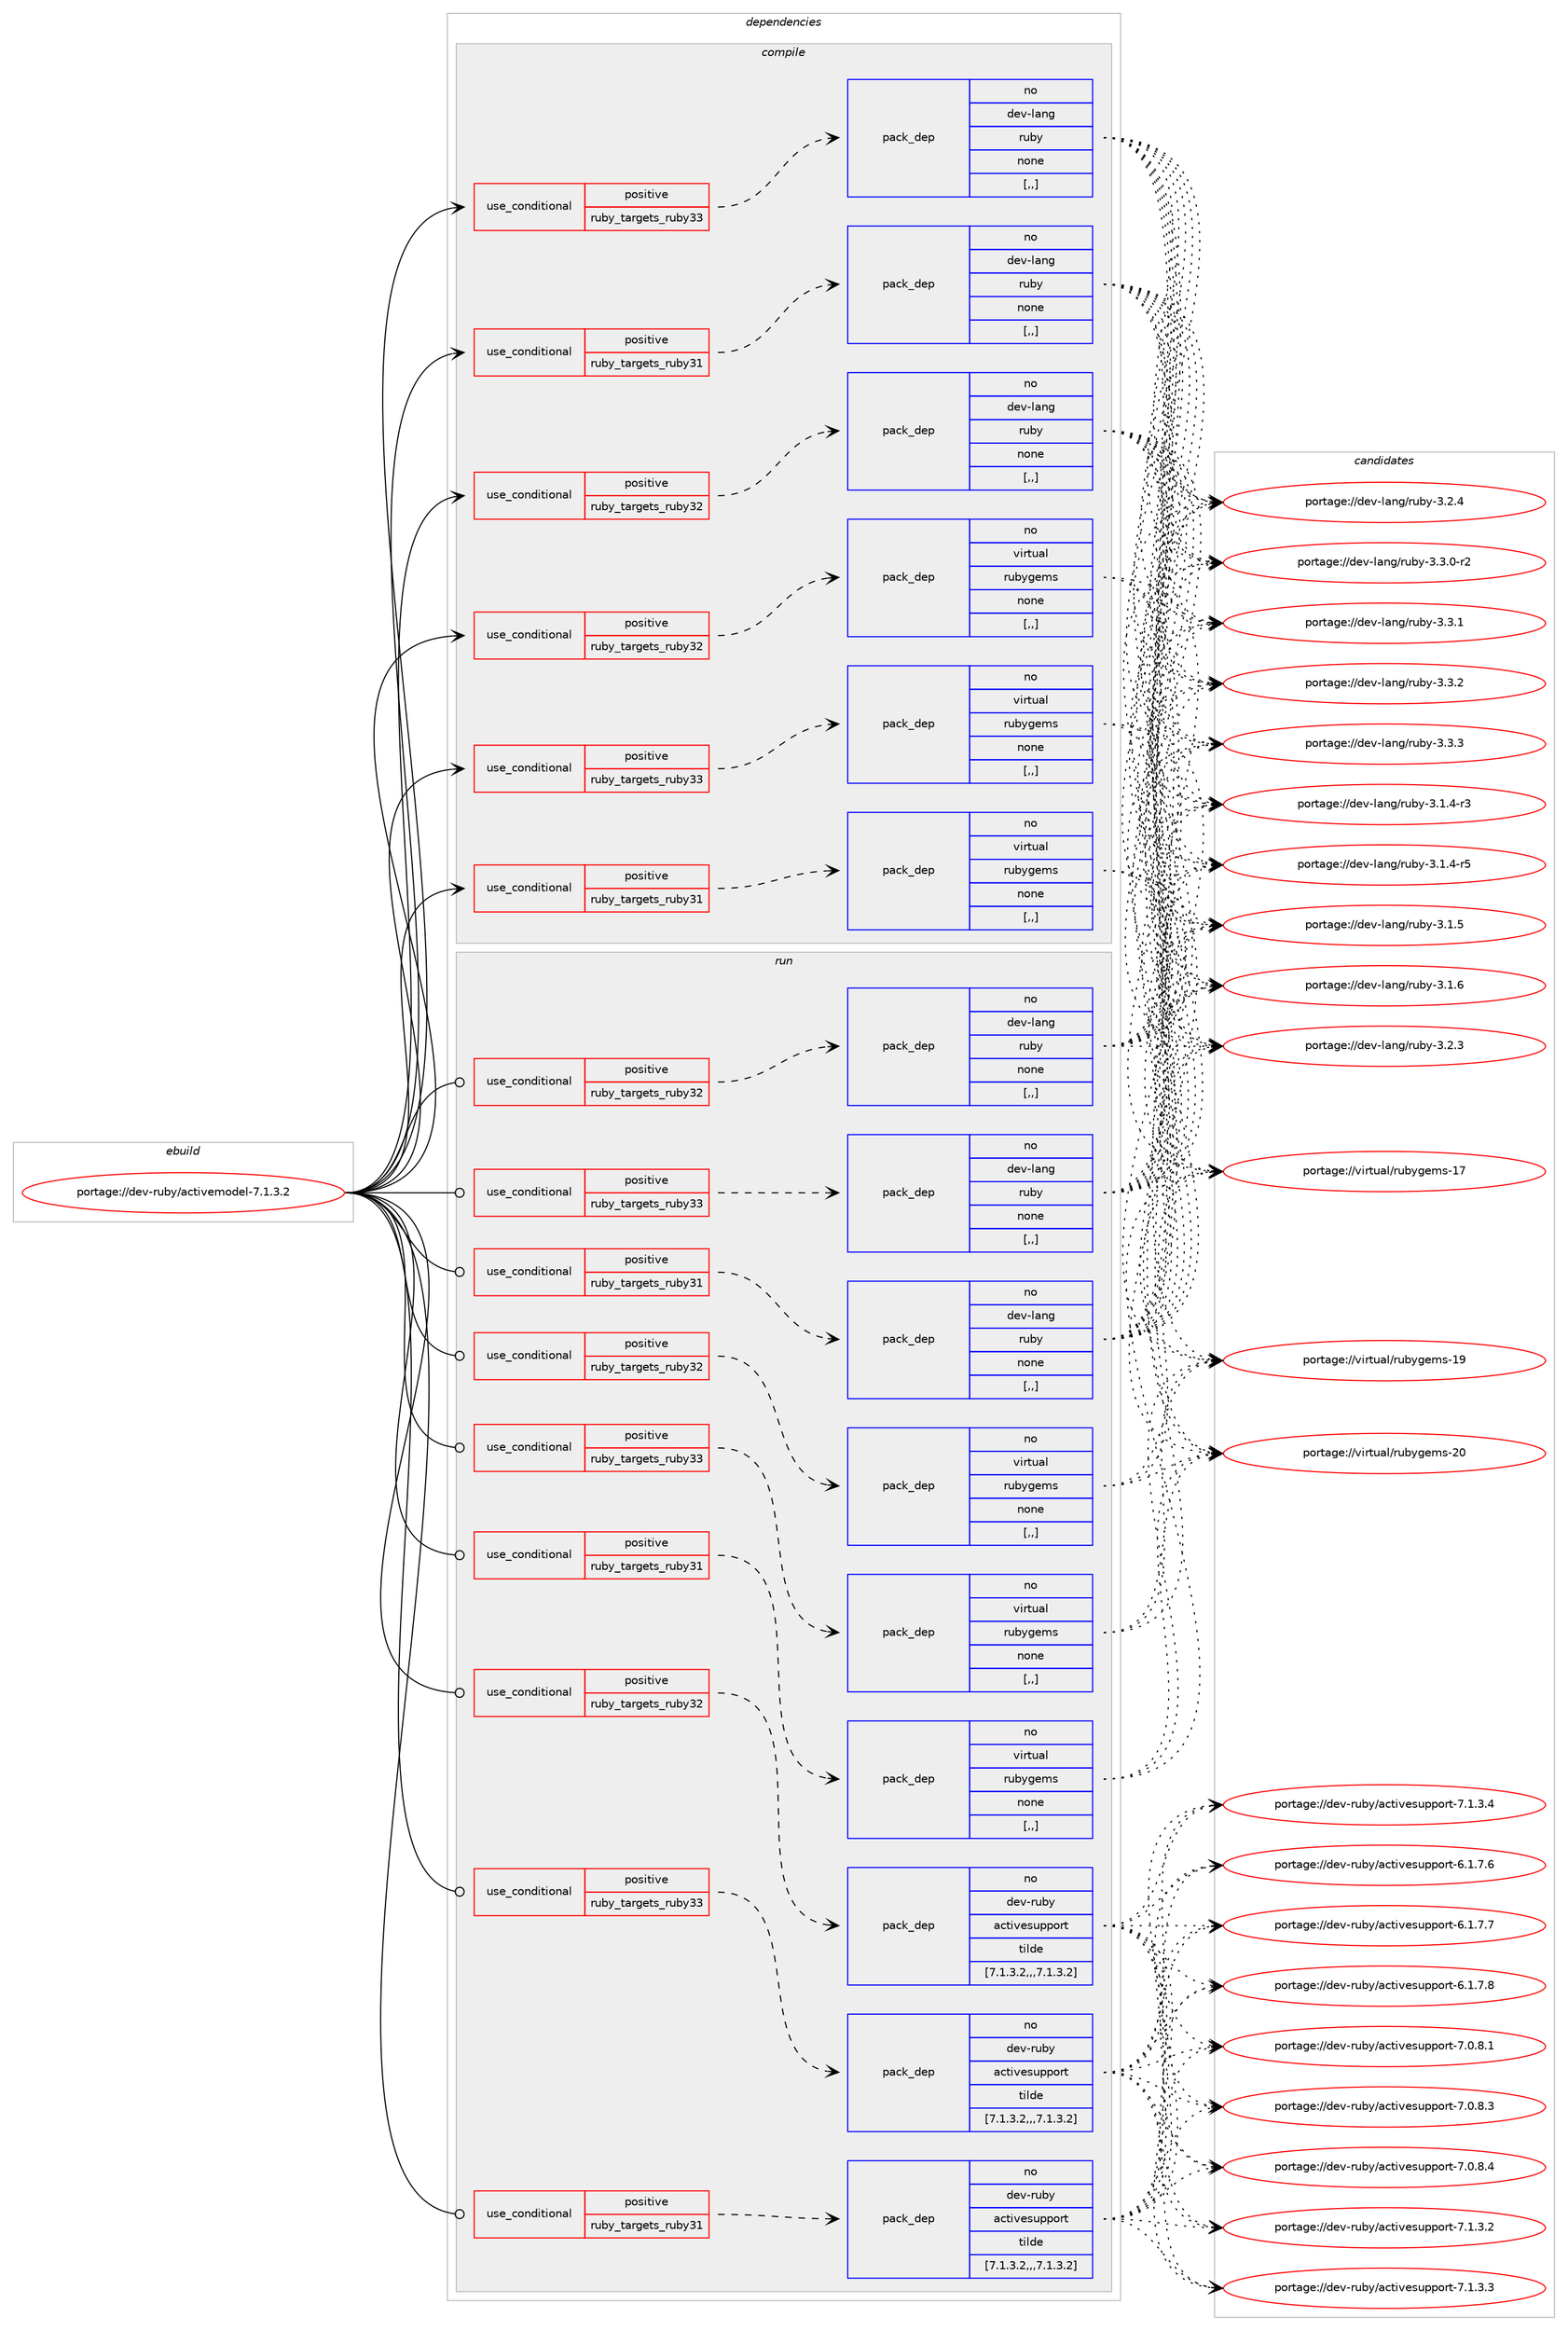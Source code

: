 digraph prolog {

# *************
# Graph options
# *************

newrank=true;
concentrate=true;
compound=true;
graph [rankdir=LR,fontname=Helvetica,fontsize=10,ranksep=1.5];#, ranksep=2.5, nodesep=0.2];
edge  [arrowhead=vee];
node  [fontname=Helvetica,fontsize=10];

# **********
# The ebuild
# **********

subgraph cluster_leftcol {
color=gray;
rank=same;
label=<<i>ebuild</i>>;
id [label="portage://dev-ruby/activemodel-7.1.3.2", color=red, width=4, href="../dev-ruby/activemodel-7.1.3.2.svg"];
}

# ****************
# The dependencies
# ****************

subgraph cluster_midcol {
color=gray;
label=<<i>dependencies</i>>;
subgraph cluster_compile {
fillcolor="#eeeeee";
style=filled;
label=<<i>compile</i>>;
subgraph cond42401 {
dependency170858 [label=<<TABLE BORDER="0" CELLBORDER="1" CELLSPACING="0" CELLPADDING="4"><TR><TD ROWSPAN="3" CELLPADDING="10">use_conditional</TD></TR><TR><TD>positive</TD></TR><TR><TD>ruby_targets_ruby31</TD></TR></TABLE>>, shape=none, color=red];
subgraph pack127209 {
dependency170859 [label=<<TABLE BORDER="0" CELLBORDER="1" CELLSPACING="0" CELLPADDING="4" WIDTH="220"><TR><TD ROWSPAN="6" CELLPADDING="30">pack_dep</TD></TR><TR><TD WIDTH="110">no</TD></TR><TR><TD>dev-lang</TD></TR><TR><TD>ruby</TD></TR><TR><TD>none</TD></TR><TR><TD>[,,]</TD></TR></TABLE>>, shape=none, color=blue];
}
dependency170858:e -> dependency170859:w [weight=20,style="dashed",arrowhead="vee"];
}
id:e -> dependency170858:w [weight=20,style="solid",arrowhead="vee"];
subgraph cond42402 {
dependency170860 [label=<<TABLE BORDER="0" CELLBORDER="1" CELLSPACING="0" CELLPADDING="4"><TR><TD ROWSPAN="3" CELLPADDING="10">use_conditional</TD></TR><TR><TD>positive</TD></TR><TR><TD>ruby_targets_ruby31</TD></TR></TABLE>>, shape=none, color=red];
subgraph pack127210 {
dependency170861 [label=<<TABLE BORDER="0" CELLBORDER="1" CELLSPACING="0" CELLPADDING="4" WIDTH="220"><TR><TD ROWSPAN="6" CELLPADDING="30">pack_dep</TD></TR><TR><TD WIDTH="110">no</TD></TR><TR><TD>virtual</TD></TR><TR><TD>rubygems</TD></TR><TR><TD>none</TD></TR><TR><TD>[,,]</TD></TR></TABLE>>, shape=none, color=blue];
}
dependency170860:e -> dependency170861:w [weight=20,style="dashed",arrowhead="vee"];
}
id:e -> dependency170860:w [weight=20,style="solid",arrowhead="vee"];
subgraph cond42403 {
dependency170862 [label=<<TABLE BORDER="0" CELLBORDER="1" CELLSPACING="0" CELLPADDING="4"><TR><TD ROWSPAN="3" CELLPADDING="10">use_conditional</TD></TR><TR><TD>positive</TD></TR><TR><TD>ruby_targets_ruby32</TD></TR></TABLE>>, shape=none, color=red];
subgraph pack127211 {
dependency170863 [label=<<TABLE BORDER="0" CELLBORDER="1" CELLSPACING="0" CELLPADDING="4" WIDTH="220"><TR><TD ROWSPAN="6" CELLPADDING="30">pack_dep</TD></TR><TR><TD WIDTH="110">no</TD></TR><TR><TD>dev-lang</TD></TR><TR><TD>ruby</TD></TR><TR><TD>none</TD></TR><TR><TD>[,,]</TD></TR></TABLE>>, shape=none, color=blue];
}
dependency170862:e -> dependency170863:w [weight=20,style="dashed",arrowhead="vee"];
}
id:e -> dependency170862:w [weight=20,style="solid",arrowhead="vee"];
subgraph cond42404 {
dependency170864 [label=<<TABLE BORDER="0" CELLBORDER="1" CELLSPACING="0" CELLPADDING="4"><TR><TD ROWSPAN="3" CELLPADDING="10">use_conditional</TD></TR><TR><TD>positive</TD></TR><TR><TD>ruby_targets_ruby32</TD></TR></TABLE>>, shape=none, color=red];
subgraph pack127212 {
dependency170865 [label=<<TABLE BORDER="0" CELLBORDER="1" CELLSPACING="0" CELLPADDING="4" WIDTH="220"><TR><TD ROWSPAN="6" CELLPADDING="30">pack_dep</TD></TR><TR><TD WIDTH="110">no</TD></TR><TR><TD>virtual</TD></TR><TR><TD>rubygems</TD></TR><TR><TD>none</TD></TR><TR><TD>[,,]</TD></TR></TABLE>>, shape=none, color=blue];
}
dependency170864:e -> dependency170865:w [weight=20,style="dashed",arrowhead="vee"];
}
id:e -> dependency170864:w [weight=20,style="solid",arrowhead="vee"];
subgraph cond42405 {
dependency170866 [label=<<TABLE BORDER="0" CELLBORDER="1" CELLSPACING="0" CELLPADDING="4"><TR><TD ROWSPAN="3" CELLPADDING="10">use_conditional</TD></TR><TR><TD>positive</TD></TR><TR><TD>ruby_targets_ruby33</TD></TR></TABLE>>, shape=none, color=red];
subgraph pack127213 {
dependency170867 [label=<<TABLE BORDER="0" CELLBORDER="1" CELLSPACING="0" CELLPADDING="4" WIDTH="220"><TR><TD ROWSPAN="6" CELLPADDING="30">pack_dep</TD></TR><TR><TD WIDTH="110">no</TD></TR><TR><TD>dev-lang</TD></TR><TR><TD>ruby</TD></TR><TR><TD>none</TD></TR><TR><TD>[,,]</TD></TR></TABLE>>, shape=none, color=blue];
}
dependency170866:e -> dependency170867:w [weight=20,style="dashed",arrowhead="vee"];
}
id:e -> dependency170866:w [weight=20,style="solid",arrowhead="vee"];
subgraph cond42406 {
dependency170868 [label=<<TABLE BORDER="0" CELLBORDER="1" CELLSPACING="0" CELLPADDING="4"><TR><TD ROWSPAN="3" CELLPADDING="10">use_conditional</TD></TR><TR><TD>positive</TD></TR><TR><TD>ruby_targets_ruby33</TD></TR></TABLE>>, shape=none, color=red];
subgraph pack127214 {
dependency170869 [label=<<TABLE BORDER="0" CELLBORDER="1" CELLSPACING="0" CELLPADDING="4" WIDTH="220"><TR><TD ROWSPAN="6" CELLPADDING="30">pack_dep</TD></TR><TR><TD WIDTH="110">no</TD></TR><TR><TD>virtual</TD></TR><TR><TD>rubygems</TD></TR><TR><TD>none</TD></TR><TR><TD>[,,]</TD></TR></TABLE>>, shape=none, color=blue];
}
dependency170868:e -> dependency170869:w [weight=20,style="dashed",arrowhead="vee"];
}
id:e -> dependency170868:w [weight=20,style="solid",arrowhead="vee"];
}
subgraph cluster_compileandrun {
fillcolor="#eeeeee";
style=filled;
label=<<i>compile and run</i>>;
}
subgraph cluster_run {
fillcolor="#eeeeee";
style=filled;
label=<<i>run</i>>;
subgraph cond42407 {
dependency170870 [label=<<TABLE BORDER="0" CELLBORDER="1" CELLSPACING="0" CELLPADDING="4"><TR><TD ROWSPAN="3" CELLPADDING="10">use_conditional</TD></TR><TR><TD>positive</TD></TR><TR><TD>ruby_targets_ruby31</TD></TR></TABLE>>, shape=none, color=red];
subgraph pack127215 {
dependency170871 [label=<<TABLE BORDER="0" CELLBORDER="1" CELLSPACING="0" CELLPADDING="4" WIDTH="220"><TR><TD ROWSPAN="6" CELLPADDING="30">pack_dep</TD></TR><TR><TD WIDTH="110">no</TD></TR><TR><TD>dev-lang</TD></TR><TR><TD>ruby</TD></TR><TR><TD>none</TD></TR><TR><TD>[,,]</TD></TR></TABLE>>, shape=none, color=blue];
}
dependency170870:e -> dependency170871:w [weight=20,style="dashed",arrowhead="vee"];
}
id:e -> dependency170870:w [weight=20,style="solid",arrowhead="odot"];
subgraph cond42408 {
dependency170872 [label=<<TABLE BORDER="0" CELLBORDER="1" CELLSPACING="0" CELLPADDING="4"><TR><TD ROWSPAN="3" CELLPADDING="10">use_conditional</TD></TR><TR><TD>positive</TD></TR><TR><TD>ruby_targets_ruby31</TD></TR></TABLE>>, shape=none, color=red];
subgraph pack127216 {
dependency170873 [label=<<TABLE BORDER="0" CELLBORDER="1" CELLSPACING="0" CELLPADDING="4" WIDTH="220"><TR><TD ROWSPAN="6" CELLPADDING="30">pack_dep</TD></TR><TR><TD WIDTH="110">no</TD></TR><TR><TD>dev-ruby</TD></TR><TR><TD>activesupport</TD></TR><TR><TD>tilde</TD></TR><TR><TD>[7.1.3.2,,,7.1.3.2]</TD></TR></TABLE>>, shape=none, color=blue];
}
dependency170872:e -> dependency170873:w [weight=20,style="dashed",arrowhead="vee"];
}
id:e -> dependency170872:w [weight=20,style="solid",arrowhead="odot"];
subgraph cond42409 {
dependency170874 [label=<<TABLE BORDER="0" CELLBORDER="1" CELLSPACING="0" CELLPADDING="4"><TR><TD ROWSPAN="3" CELLPADDING="10">use_conditional</TD></TR><TR><TD>positive</TD></TR><TR><TD>ruby_targets_ruby31</TD></TR></TABLE>>, shape=none, color=red];
subgraph pack127217 {
dependency170875 [label=<<TABLE BORDER="0" CELLBORDER="1" CELLSPACING="0" CELLPADDING="4" WIDTH="220"><TR><TD ROWSPAN="6" CELLPADDING="30">pack_dep</TD></TR><TR><TD WIDTH="110">no</TD></TR><TR><TD>virtual</TD></TR><TR><TD>rubygems</TD></TR><TR><TD>none</TD></TR><TR><TD>[,,]</TD></TR></TABLE>>, shape=none, color=blue];
}
dependency170874:e -> dependency170875:w [weight=20,style="dashed",arrowhead="vee"];
}
id:e -> dependency170874:w [weight=20,style="solid",arrowhead="odot"];
subgraph cond42410 {
dependency170876 [label=<<TABLE BORDER="0" CELLBORDER="1" CELLSPACING="0" CELLPADDING="4"><TR><TD ROWSPAN="3" CELLPADDING="10">use_conditional</TD></TR><TR><TD>positive</TD></TR><TR><TD>ruby_targets_ruby32</TD></TR></TABLE>>, shape=none, color=red];
subgraph pack127218 {
dependency170877 [label=<<TABLE BORDER="0" CELLBORDER="1" CELLSPACING="0" CELLPADDING="4" WIDTH="220"><TR><TD ROWSPAN="6" CELLPADDING="30">pack_dep</TD></TR><TR><TD WIDTH="110">no</TD></TR><TR><TD>dev-lang</TD></TR><TR><TD>ruby</TD></TR><TR><TD>none</TD></TR><TR><TD>[,,]</TD></TR></TABLE>>, shape=none, color=blue];
}
dependency170876:e -> dependency170877:w [weight=20,style="dashed",arrowhead="vee"];
}
id:e -> dependency170876:w [weight=20,style="solid",arrowhead="odot"];
subgraph cond42411 {
dependency170878 [label=<<TABLE BORDER="0" CELLBORDER="1" CELLSPACING="0" CELLPADDING="4"><TR><TD ROWSPAN="3" CELLPADDING="10">use_conditional</TD></TR><TR><TD>positive</TD></TR><TR><TD>ruby_targets_ruby32</TD></TR></TABLE>>, shape=none, color=red];
subgraph pack127219 {
dependency170879 [label=<<TABLE BORDER="0" CELLBORDER="1" CELLSPACING="0" CELLPADDING="4" WIDTH="220"><TR><TD ROWSPAN="6" CELLPADDING="30">pack_dep</TD></TR><TR><TD WIDTH="110">no</TD></TR><TR><TD>dev-ruby</TD></TR><TR><TD>activesupport</TD></TR><TR><TD>tilde</TD></TR><TR><TD>[7.1.3.2,,,7.1.3.2]</TD></TR></TABLE>>, shape=none, color=blue];
}
dependency170878:e -> dependency170879:w [weight=20,style="dashed",arrowhead="vee"];
}
id:e -> dependency170878:w [weight=20,style="solid",arrowhead="odot"];
subgraph cond42412 {
dependency170880 [label=<<TABLE BORDER="0" CELLBORDER="1" CELLSPACING="0" CELLPADDING="4"><TR><TD ROWSPAN="3" CELLPADDING="10">use_conditional</TD></TR><TR><TD>positive</TD></TR><TR><TD>ruby_targets_ruby32</TD></TR></TABLE>>, shape=none, color=red];
subgraph pack127220 {
dependency170881 [label=<<TABLE BORDER="0" CELLBORDER="1" CELLSPACING="0" CELLPADDING="4" WIDTH="220"><TR><TD ROWSPAN="6" CELLPADDING="30">pack_dep</TD></TR><TR><TD WIDTH="110">no</TD></TR><TR><TD>virtual</TD></TR><TR><TD>rubygems</TD></TR><TR><TD>none</TD></TR><TR><TD>[,,]</TD></TR></TABLE>>, shape=none, color=blue];
}
dependency170880:e -> dependency170881:w [weight=20,style="dashed",arrowhead="vee"];
}
id:e -> dependency170880:w [weight=20,style="solid",arrowhead="odot"];
subgraph cond42413 {
dependency170882 [label=<<TABLE BORDER="0" CELLBORDER="1" CELLSPACING="0" CELLPADDING="4"><TR><TD ROWSPAN="3" CELLPADDING="10">use_conditional</TD></TR><TR><TD>positive</TD></TR><TR><TD>ruby_targets_ruby33</TD></TR></TABLE>>, shape=none, color=red];
subgraph pack127221 {
dependency170883 [label=<<TABLE BORDER="0" CELLBORDER="1" CELLSPACING="0" CELLPADDING="4" WIDTH="220"><TR><TD ROWSPAN="6" CELLPADDING="30">pack_dep</TD></TR><TR><TD WIDTH="110">no</TD></TR><TR><TD>dev-lang</TD></TR><TR><TD>ruby</TD></TR><TR><TD>none</TD></TR><TR><TD>[,,]</TD></TR></TABLE>>, shape=none, color=blue];
}
dependency170882:e -> dependency170883:w [weight=20,style="dashed",arrowhead="vee"];
}
id:e -> dependency170882:w [weight=20,style="solid",arrowhead="odot"];
subgraph cond42414 {
dependency170884 [label=<<TABLE BORDER="0" CELLBORDER="1" CELLSPACING="0" CELLPADDING="4"><TR><TD ROWSPAN="3" CELLPADDING="10">use_conditional</TD></TR><TR><TD>positive</TD></TR><TR><TD>ruby_targets_ruby33</TD></TR></TABLE>>, shape=none, color=red];
subgraph pack127222 {
dependency170885 [label=<<TABLE BORDER="0" CELLBORDER="1" CELLSPACING="0" CELLPADDING="4" WIDTH="220"><TR><TD ROWSPAN="6" CELLPADDING="30">pack_dep</TD></TR><TR><TD WIDTH="110">no</TD></TR><TR><TD>dev-ruby</TD></TR><TR><TD>activesupport</TD></TR><TR><TD>tilde</TD></TR><TR><TD>[7.1.3.2,,,7.1.3.2]</TD></TR></TABLE>>, shape=none, color=blue];
}
dependency170884:e -> dependency170885:w [weight=20,style="dashed",arrowhead="vee"];
}
id:e -> dependency170884:w [weight=20,style="solid",arrowhead="odot"];
subgraph cond42415 {
dependency170886 [label=<<TABLE BORDER="0" CELLBORDER="1" CELLSPACING="0" CELLPADDING="4"><TR><TD ROWSPAN="3" CELLPADDING="10">use_conditional</TD></TR><TR><TD>positive</TD></TR><TR><TD>ruby_targets_ruby33</TD></TR></TABLE>>, shape=none, color=red];
subgraph pack127223 {
dependency170887 [label=<<TABLE BORDER="0" CELLBORDER="1" CELLSPACING="0" CELLPADDING="4" WIDTH="220"><TR><TD ROWSPAN="6" CELLPADDING="30">pack_dep</TD></TR><TR><TD WIDTH="110">no</TD></TR><TR><TD>virtual</TD></TR><TR><TD>rubygems</TD></TR><TR><TD>none</TD></TR><TR><TD>[,,]</TD></TR></TABLE>>, shape=none, color=blue];
}
dependency170886:e -> dependency170887:w [weight=20,style="dashed",arrowhead="vee"];
}
id:e -> dependency170886:w [weight=20,style="solid",arrowhead="odot"];
}
}

# **************
# The candidates
# **************

subgraph cluster_choices {
rank=same;
color=gray;
label=<<i>candidates</i>>;

subgraph choice127209 {
color=black;
nodesep=1;
choice100101118451089711010347114117981214551464946524511451 [label="portage://dev-lang/ruby-3.1.4-r3", color=red, width=4,href="../dev-lang/ruby-3.1.4-r3.svg"];
choice100101118451089711010347114117981214551464946524511453 [label="portage://dev-lang/ruby-3.1.4-r5", color=red, width=4,href="../dev-lang/ruby-3.1.4-r5.svg"];
choice10010111845108971101034711411798121455146494653 [label="portage://dev-lang/ruby-3.1.5", color=red, width=4,href="../dev-lang/ruby-3.1.5.svg"];
choice10010111845108971101034711411798121455146494654 [label="portage://dev-lang/ruby-3.1.6", color=red, width=4,href="../dev-lang/ruby-3.1.6.svg"];
choice10010111845108971101034711411798121455146504651 [label="portage://dev-lang/ruby-3.2.3", color=red, width=4,href="../dev-lang/ruby-3.2.3.svg"];
choice10010111845108971101034711411798121455146504652 [label="portage://dev-lang/ruby-3.2.4", color=red, width=4,href="../dev-lang/ruby-3.2.4.svg"];
choice100101118451089711010347114117981214551465146484511450 [label="portage://dev-lang/ruby-3.3.0-r2", color=red, width=4,href="../dev-lang/ruby-3.3.0-r2.svg"];
choice10010111845108971101034711411798121455146514649 [label="portage://dev-lang/ruby-3.3.1", color=red, width=4,href="../dev-lang/ruby-3.3.1.svg"];
choice10010111845108971101034711411798121455146514650 [label="portage://dev-lang/ruby-3.3.2", color=red, width=4,href="../dev-lang/ruby-3.3.2.svg"];
choice10010111845108971101034711411798121455146514651 [label="portage://dev-lang/ruby-3.3.3", color=red, width=4,href="../dev-lang/ruby-3.3.3.svg"];
dependency170859:e -> choice100101118451089711010347114117981214551464946524511451:w [style=dotted,weight="100"];
dependency170859:e -> choice100101118451089711010347114117981214551464946524511453:w [style=dotted,weight="100"];
dependency170859:e -> choice10010111845108971101034711411798121455146494653:w [style=dotted,weight="100"];
dependency170859:e -> choice10010111845108971101034711411798121455146494654:w [style=dotted,weight="100"];
dependency170859:e -> choice10010111845108971101034711411798121455146504651:w [style=dotted,weight="100"];
dependency170859:e -> choice10010111845108971101034711411798121455146504652:w [style=dotted,weight="100"];
dependency170859:e -> choice100101118451089711010347114117981214551465146484511450:w [style=dotted,weight="100"];
dependency170859:e -> choice10010111845108971101034711411798121455146514649:w [style=dotted,weight="100"];
dependency170859:e -> choice10010111845108971101034711411798121455146514650:w [style=dotted,weight="100"];
dependency170859:e -> choice10010111845108971101034711411798121455146514651:w [style=dotted,weight="100"];
}
subgraph choice127210 {
color=black;
nodesep=1;
choice118105114116117971084711411798121103101109115454955 [label="portage://virtual/rubygems-17", color=red, width=4,href="../virtual/rubygems-17.svg"];
choice118105114116117971084711411798121103101109115454957 [label="portage://virtual/rubygems-19", color=red, width=4,href="../virtual/rubygems-19.svg"];
choice118105114116117971084711411798121103101109115455048 [label="portage://virtual/rubygems-20", color=red, width=4,href="../virtual/rubygems-20.svg"];
dependency170861:e -> choice118105114116117971084711411798121103101109115454955:w [style=dotted,weight="100"];
dependency170861:e -> choice118105114116117971084711411798121103101109115454957:w [style=dotted,weight="100"];
dependency170861:e -> choice118105114116117971084711411798121103101109115455048:w [style=dotted,weight="100"];
}
subgraph choice127211 {
color=black;
nodesep=1;
choice100101118451089711010347114117981214551464946524511451 [label="portage://dev-lang/ruby-3.1.4-r3", color=red, width=4,href="../dev-lang/ruby-3.1.4-r3.svg"];
choice100101118451089711010347114117981214551464946524511453 [label="portage://dev-lang/ruby-3.1.4-r5", color=red, width=4,href="../dev-lang/ruby-3.1.4-r5.svg"];
choice10010111845108971101034711411798121455146494653 [label="portage://dev-lang/ruby-3.1.5", color=red, width=4,href="../dev-lang/ruby-3.1.5.svg"];
choice10010111845108971101034711411798121455146494654 [label="portage://dev-lang/ruby-3.1.6", color=red, width=4,href="../dev-lang/ruby-3.1.6.svg"];
choice10010111845108971101034711411798121455146504651 [label="portage://dev-lang/ruby-3.2.3", color=red, width=4,href="../dev-lang/ruby-3.2.3.svg"];
choice10010111845108971101034711411798121455146504652 [label="portage://dev-lang/ruby-3.2.4", color=red, width=4,href="../dev-lang/ruby-3.2.4.svg"];
choice100101118451089711010347114117981214551465146484511450 [label="portage://dev-lang/ruby-3.3.0-r2", color=red, width=4,href="../dev-lang/ruby-3.3.0-r2.svg"];
choice10010111845108971101034711411798121455146514649 [label="portage://dev-lang/ruby-3.3.1", color=red, width=4,href="../dev-lang/ruby-3.3.1.svg"];
choice10010111845108971101034711411798121455146514650 [label="portage://dev-lang/ruby-3.3.2", color=red, width=4,href="../dev-lang/ruby-3.3.2.svg"];
choice10010111845108971101034711411798121455146514651 [label="portage://dev-lang/ruby-3.3.3", color=red, width=4,href="../dev-lang/ruby-3.3.3.svg"];
dependency170863:e -> choice100101118451089711010347114117981214551464946524511451:w [style=dotted,weight="100"];
dependency170863:e -> choice100101118451089711010347114117981214551464946524511453:w [style=dotted,weight="100"];
dependency170863:e -> choice10010111845108971101034711411798121455146494653:w [style=dotted,weight="100"];
dependency170863:e -> choice10010111845108971101034711411798121455146494654:w [style=dotted,weight="100"];
dependency170863:e -> choice10010111845108971101034711411798121455146504651:w [style=dotted,weight="100"];
dependency170863:e -> choice10010111845108971101034711411798121455146504652:w [style=dotted,weight="100"];
dependency170863:e -> choice100101118451089711010347114117981214551465146484511450:w [style=dotted,weight="100"];
dependency170863:e -> choice10010111845108971101034711411798121455146514649:w [style=dotted,weight="100"];
dependency170863:e -> choice10010111845108971101034711411798121455146514650:w [style=dotted,weight="100"];
dependency170863:e -> choice10010111845108971101034711411798121455146514651:w [style=dotted,weight="100"];
}
subgraph choice127212 {
color=black;
nodesep=1;
choice118105114116117971084711411798121103101109115454955 [label="portage://virtual/rubygems-17", color=red, width=4,href="../virtual/rubygems-17.svg"];
choice118105114116117971084711411798121103101109115454957 [label="portage://virtual/rubygems-19", color=red, width=4,href="../virtual/rubygems-19.svg"];
choice118105114116117971084711411798121103101109115455048 [label="portage://virtual/rubygems-20", color=red, width=4,href="../virtual/rubygems-20.svg"];
dependency170865:e -> choice118105114116117971084711411798121103101109115454955:w [style=dotted,weight="100"];
dependency170865:e -> choice118105114116117971084711411798121103101109115454957:w [style=dotted,weight="100"];
dependency170865:e -> choice118105114116117971084711411798121103101109115455048:w [style=dotted,weight="100"];
}
subgraph choice127213 {
color=black;
nodesep=1;
choice100101118451089711010347114117981214551464946524511451 [label="portage://dev-lang/ruby-3.1.4-r3", color=red, width=4,href="../dev-lang/ruby-3.1.4-r3.svg"];
choice100101118451089711010347114117981214551464946524511453 [label="portage://dev-lang/ruby-3.1.4-r5", color=red, width=4,href="../dev-lang/ruby-3.1.4-r5.svg"];
choice10010111845108971101034711411798121455146494653 [label="portage://dev-lang/ruby-3.1.5", color=red, width=4,href="../dev-lang/ruby-3.1.5.svg"];
choice10010111845108971101034711411798121455146494654 [label="portage://dev-lang/ruby-3.1.6", color=red, width=4,href="../dev-lang/ruby-3.1.6.svg"];
choice10010111845108971101034711411798121455146504651 [label="portage://dev-lang/ruby-3.2.3", color=red, width=4,href="../dev-lang/ruby-3.2.3.svg"];
choice10010111845108971101034711411798121455146504652 [label="portage://dev-lang/ruby-3.2.4", color=red, width=4,href="../dev-lang/ruby-3.2.4.svg"];
choice100101118451089711010347114117981214551465146484511450 [label="portage://dev-lang/ruby-3.3.0-r2", color=red, width=4,href="../dev-lang/ruby-3.3.0-r2.svg"];
choice10010111845108971101034711411798121455146514649 [label="portage://dev-lang/ruby-3.3.1", color=red, width=4,href="../dev-lang/ruby-3.3.1.svg"];
choice10010111845108971101034711411798121455146514650 [label="portage://dev-lang/ruby-3.3.2", color=red, width=4,href="../dev-lang/ruby-3.3.2.svg"];
choice10010111845108971101034711411798121455146514651 [label="portage://dev-lang/ruby-3.3.3", color=red, width=4,href="../dev-lang/ruby-3.3.3.svg"];
dependency170867:e -> choice100101118451089711010347114117981214551464946524511451:w [style=dotted,weight="100"];
dependency170867:e -> choice100101118451089711010347114117981214551464946524511453:w [style=dotted,weight="100"];
dependency170867:e -> choice10010111845108971101034711411798121455146494653:w [style=dotted,weight="100"];
dependency170867:e -> choice10010111845108971101034711411798121455146494654:w [style=dotted,weight="100"];
dependency170867:e -> choice10010111845108971101034711411798121455146504651:w [style=dotted,weight="100"];
dependency170867:e -> choice10010111845108971101034711411798121455146504652:w [style=dotted,weight="100"];
dependency170867:e -> choice100101118451089711010347114117981214551465146484511450:w [style=dotted,weight="100"];
dependency170867:e -> choice10010111845108971101034711411798121455146514649:w [style=dotted,weight="100"];
dependency170867:e -> choice10010111845108971101034711411798121455146514650:w [style=dotted,weight="100"];
dependency170867:e -> choice10010111845108971101034711411798121455146514651:w [style=dotted,weight="100"];
}
subgraph choice127214 {
color=black;
nodesep=1;
choice118105114116117971084711411798121103101109115454955 [label="portage://virtual/rubygems-17", color=red, width=4,href="../virtual/rubygems-17.svg"];
choice118105114116117971084711411798121103101109115454957 [label="portage://virtual/rubygems-19", color=red, width=4,href="../virtual/rubygems-19.svg"];
choice118105114116117971084711411798121103101109115455048 [label="portage://virtual/rubygems-20", color=red, width=4,href="../virtual/rubygems-20.svg"];
dependency170869:e -> choice118105114116117971084711411798121103101109115454955:w [style=dotted,weight="100"];
dependency170869:e -> choice118105114116117971084711411798121103101109115454957:w [style=dotted,weight="100"];
dependency170869:e -> choice118105114116117971084711411798121103101109115455048:w [style=dotted,weight="100"];
}
subgraph choice127215 {
color=black;
nodesep=1;
choice100101118451089711010347114117981214551464946524511451 [label="portage://dev-lang/ruby-3.1.4-r3", color=red, width=4,href="../dev-lang/ruby-3.1.4-r3.svg"];
choice100101118451089711010347114117981214551464946524511453 [label="portage://dev-lang/ruby-3.1.4-r5", color=red, width=4,href="../dev-lang/ruby-3.1.4-r5.svg"];
choice10010111845108971101034711411798121455146494653 [label="portage://dev-lang/ruby-3.1.5", color=red, width=4,href="../dev-lang/ruby-3.1.5.svg"];
choice10010111845108971101034711411798121455146494654 [label="portage://dev-lang/ruby-3.1.6", color=red, width=4,href="../dev-lang/ruby-3.1.6.svg"];
choice10010111845108971101034711411798121455146504651 [label="portage://dev-lang/ruby-3.2.3", color=red, width=4,href="../dev-lang/ruby-3.2.3.svg"];
choice10010111845108971101034711411798121455146504652 [label="portage://dev-lang/ruby-3.2.4", color=red, width=4,href="../dev-lang/ruby-3.2.4.svg"];
choice100101118451089711010347114117981214551465146484511450 [label="portage://dev-lang/ruby-3.3.0-r2", color=red, width=4,href="../dev-lang/ruby-3.3.0-r2.svg"];
choice10010111845108971101034711411798121455146514649 [label="portage://dev-lang/ruby-3.3.1", color=red, width=4,href="../dev-lang/ruby-3.3.1.svg"];
choice10010111845108971101034711411798121455146514650 [label="portage://dev-lang/ruby-3.3.2", color=red, width=4,href="../dev-lang/ruby-3.3.2.svg"];
choice10010111845108971101034711411798121455146514651 [label="portage://dev-lang/ruby-3.3.3", color=red, width=4,href="../dev-lang/ruby-3.3.3.svg"];
dependency170871:e -> choice100101118451089711010347114117981214551464946524511451:w [style=dotted,weight="100"];
dependency170871:e -> choice100101118451089711010347114117981214551464946524511453:w [style=dotted,weight="100"];
dependency170871:e -> choice10010111845108971101034711411798121455146494653:w [style=dotted,weight="100"];
dependency170871:e -> choice10010111845108971101034711411798121455146494654:w [style=dotted,weight="100"];
dependency170871:e -> choice10010111845108971101034711411798121455146504651:w [style=dotted,weight="100"];
dependency170871:e -> choice10010111845108971101034711411798121455146504652:w [style=dotted,weight="100"];
dependency170871:e -> choice100101118451089711010347114117981214551465146484511450:w [style=dotted,weight="100"];
dependency170871:e -> choice10010111845108971101034711411798121455146514649:w [style=dotted,weight="100"];
dependency170871:e -> choice10010111845108971101034711411798121455146514650:w [style=dotted,weight="100"];
dependency170871:e -> choice10010111845108971101034711411798121455146514651:w [style=dotted,weight="100"];
}
subgraph choice127216 {
color=black;
nodesep=1;
choice10010111845114117981214797991161051181011151171121121111141164554464946554654 [label="portage://dev-ruby/activesupport-6.1.7.6", color=red, width=4,href="../dev-ruby/activesupport-6.1.7.6.svg"];
choice10010111845114117981214797991161051181011151171121121111141164554464946554655 [label="portage://dev-ruby/activesupport-6.1.7.7", color=red, width=4,href="../dev-ruby/activesupport-6.1.7.7.svg"];
choice10010111845114117981214797991161051181011151171121121111141164554464946554656 [label="portage://dev-ruby/activesupport-6.1.7.8", color=red, width=4,href="../dev-ruby/activesupport-6.1.7.8.svg"];
choice10010111845114117981214797991161051181011151171121121111141164555464846564649 [label="portage://dev-ruby/activesupport-7.0.8.1", color=red, width=4,href="../dev-ruby/activesupport-7.0.8.1.svg"];
choice10010111845114117981214797991161051181011151171121121111141164555464846564651 [label="portage://dev-ruby/activesupport-7.0.8.3", color=red, width=4,href="../dev-ruby/activesupport-7.0.8.3.svg"];
choice10010111845114117981214797991161051181011151171121121111141164555464846564652 [label="portage://dev-ruby/activesupport-7.0.8.4", color=red, width=4,href="../dev-ruby/activesupport-7.0.8.4.svg"];
choice10010111845114117981214797991161051181011151171121121111141164555464946514650 [label="portage://dev-ruby/activesupport-7.1.3.2", color=red, width=4,href="../dev-ruby/activesupport-7.1.3.2.svg"];
choice10010111845114117981214797991161051181011151171121121111141164555464946514651 [label="portage://dev-ruby/activesupport-7.1.3.3", color=red, width=4,href="../dev-ruby/activesupport-7.1.3.3.svg"];
choice10010111845114117981214797991161051181011151171121121111141164555464946514652 [label="portage://dev-ruby/activesupport-7.1.3.4", color=red, width=4,href="../dev-ruby/activesupport-7.1.3.4.svg"];
dependency170873:e -> choice10010111845114117981214797991161051181011151171121121111141164554464946554654:w [style=dotted,weight="100"];
dependency170873:e -> choice10010111845114117981214797991161051181011151171121121111141164554464946554655:w [style=dotted,weight="100"];
dependency170873:e -> choice10010111845114117981214797991161051181011151171121121111141164554464946554656:w [style=dotted,weight="100"];
dependency170873:e -> choice10010111845114117981214797991161051181011151171121121111141164555464846564649:w [style=dotted,weight="100"];
dependency170873:e -> choice10010111845114117981214797991161051181011151171121121111141164555464846564651:w [style=dotted,weight="100"];
dependency170873:e -> choice10010111845114117981214797991161051181011151171121121111141164555464846564652:w [style=dotted,weight="100"];
dependency170873:e -> choice10010111845114117981214797991161051181011151171121121111141164555464946514650:w [style=dotted,weight="100"];
dependency170873:e -> choice10010111845114117981214797991161051181011151171121121111141164555464946514651:w [style=dotted,weight="100"];
dependency170873:e -> choice10010111845114117981214797991161051181011151171121121111141164555464946514652:w [style=dotted,weight="100"];
}
subgraph choice127217 {
color=black;
nodesep=1;
choice118105114116117971084711411798121103101109115454955 [label="portage://virtual/rubygems-17", color=red, width=4,href="../virtual/rubygems-17.svg"];
choice118105114116117971084711411798121103101109115454957 [label="portage://virtual/rubygems-19", color=red, width=4,href="../virtual/rubygems-19.svg"];
choice118105114116117971084711411798121103101109115455048 [label="portage://virtual/rubygems-20", color=red, width=4,href="../virtual/rubygems-20.svg"];
dependency170875:e -> choice118105114116117971084711411798121103101109115454955:w [style=dotted,weight="100"];
dependency170875:e -> choice118105114116117971084711411798121103101109115454957:w [style=dotted,weight="100"];
dependency170875:e -> choice118105114116117971084711411798121103101109115455048:w [style=dotted,weight="100"];
}
subgraph choice127218 {
color=black;
nodesep=1;
choice100101118451089711010347114117981214551464946524511451 [label="portage://dev-lang/ruby-3.1.4-r3", color=red, width=4,href="../dev-lang/ruby-3.1.4-r3.svg"];
choice100101118451089711010347114117981214551464946524511453 [label="portage://dev-lang/ruby-3.1.4-r5", color=red, width=4,href="../dev-lang/ruby-3.1.4-r5.svg"];
choice10010111845108971101034711411798121455146494653 [label="portage://dev-lang/ruby-3.1.5", color=red, width=4,href="../dev-lang/ruby-3.1.5.svg"];
choice10010111845108971101034711411798121455146494654 [label="portage://dev-lang/ruby-3.1.6", color=red, width=4,href="../dev-lang/ruby-3.1.6.svg"];
choice10010111845108971101034711411798121455146504651 [label="portage://dev-lang/ruby-3.2.3", color=red, width=4,href="../dev-lang/ruby-3.2.3.svg"];
choice10010111845108971101034711411798121455146504652 [label="portage://dev-lang/ruby-3.2.4", color=red, width=4,href="../dev-lang/ruby-3.2.4.svg"];
choice100101118451089711010347114117981214551465146484511450 [label="portage://dev-lang/ruby-3.3.0-r2", color=red, width=4,href="../dev-lang/ruby-3.3.0-r2.svg"];
choice10010111845108971101034711411798121455146514649 [label="portage://dev-lang/ruby-3.3.1", color=red, width=4,href="../dev-lang/ruby-3.3.1.svg"];
choice10010111845108971101034711411798121455146514650 [label="portage://dev-lang/ruby-3.3.2", color=red, width=4,href="../dev-lang/ruby-3.3.2.svg"];
choice10010111845108971101034711411798121455146514651 [label="portage://dev-lang/ruby-3.3.3", color=red, width=4,href="../dev-lang/ruby-3.3.3.svg"];
dependency170877:e -> choice100101118451089711010347114117981214551464946524511451:w [style=dotted,weight="100"];
dependency170877:e -> choice100101118451089711010347114117981214551464946524511453:w [style=dotted,weight="100"];
dependency170877:e -> choice10010111845108971101034711411798121455146494653:w [style=dotted,weight="100"];
dependency170877:e -> choice10010111845108971101034711411798121455146494654:w [style=dotted,weight="100"];
dependency170877:e -> choice10010111845108971101034711411798121455146504651:w [style=dotted,weight="100"];
dependency170877:e -> choice10010111845108971101034711411798121455146504652:w [style=dotted,weight="100"];
dependency170877:e -> choice100101118451089711010347114117981214551465146484511450:w [style=dotted,weight="100"];
dependency170877:e -> choice10010111845108971101034711411798121455146514649:w [style=dotted,weight="100"];
dependency170877:e -> choice10010111845108971101034711411798121455146514650:w [style=dotted,weight="100"];
dependency170877:e -> choice10010111845108971101034711411798121455146514651:w [style=dotted,weight="100"];
}
subgraph choice127219 {
color=black;
nodesep=1;
choice10010111845114117981214797991161051181011151171121121111141164554464946554654 [label="portage://dev-ruby/activesupport-6.1.7.6", color=red, width=4,href="../dev-ruby/activesupport-6.1.7.6.svg"];
choice10010111845114117981214797991161051181011151171121121111141164554464946554655 [label="portage://dev-ruby/activesupport-6.1.7.7", color=red, width=4,href="../dev-ruby/activesupport-6.1.7.7.svg"];
choice10010111845114117981214797991161051181011151171121121111141164554464946554656 [label="portage://dev-ruby/activesupport-6.1.7.8", color=red, width=4,href="../dev-ruby/activesupport-6.1.7.8.svg"];
choice10010111845114117981214797991161051181011151171121121111141164555464846564649 [label="portage://dev-ruby/activesupport-7.0.8.1", color=red, width=4,href="../dev-ruby/activesupport-7.0.8.1.svg"];
choice10010111845114117981214797991161051181011151171121121111141164555464846564651 [label="portage://dev-ruby/activesupport-7.0.8.3", color=red, width=4,href="../dev-ruby/activesupport-7.0.8.3.svg"];
choice10010111845114117981214797991161051181011151171121121111141164555464846564652 [label="portage://dev-ruby/activesupport-7.0.8.4", color=red, width=4,href="../dev-ruby/activesupport-7.0.8.4.svg"];
choice10010111845114117981214797991161051181011151171121121111141164555464946514650 [label="portage://dev-ruby/activesupport-7.1.3.2", color=red, width=4,href="../dev-ruby/activesupport-7.1.3.2.svg"];
choice10010111845114117981214797991161051181011151171121121111141164555464946514651 [label="portage://dev-ruby/activesupport-7.1.3.3", color=red, width=4,href="../dev-ruby/activesupport-7.1.3.3.svg"];
choice10010111845114117981214797991161051181011151171121121111141164555464946514652 [label="portage://dev-ruby/activesupport-7.1.3.4", color=red, width=4,href="../dev-ruby/activesupport-7.1.3.4.svg"];
dependency170879:e -> choice10010111845114117981214797991161051181011151171121121111141164554464946554654:w [style=dotted,weight="100"];
dependency170879:e -> choice10010111845114117981214797991161051181011151171121121111141164554464946554655:w [style=dotted,weight="100"];
dependency170879:e -> choice10010111845114117981214797991161051181011151171121121111141164554464946554656:w [style=dotted,weight="100"];
dependency170879:e -> choice10010111845114117981214797991161051181011151171121121111141164555464846564649:w [style=dotted,weight="100"];
dependency170879:e -> choice10010111845114117981214797991161051181011151171121121111141164555464846564651:w [style=dotted,weight="100"];
dependency170879:e -> choice10010111845114117981214797991161051181011151171121121111141164555464846564652:w [style=dotted,weight="100"];
dependency170879:e -> choice10010111845114117981214797991161051181011151171121121111141164555464946514650:w [style=dotted,weight="100"];
dependency170879:e -> choice10010111845114117981214797991161051181011151171121121111141164555464946514651:w [style=dotted,weight="100"];
dependency170879:e -> choice10010111845114117981214797991161051181011151171121121111141164555464946514652:w [style=dotted,weight="100"];
}
subgraph choice127220 {
color=black;
nodesep=1;
choice118105114116117971084711411798121103101109115454955 [label="portage://virtual/rubygems-17", color=red, width=4,href="../virtual/rubygems-17.svg"];
choice118105114116117971084711411798121103101109115454957 [label="portage://virtual/rubygems-19", color=red, width=4,href="../virtual/rubygems-19.svg"];
choice118105114116117971084711411798121103101109115455048 [label="portage://virtual/rubygems-20", color=red, width=4,href="../virtual/rubygems-20.svg"];
dependency170881:e -> choice118105114116117971084711411798121103101109115454955:w [style=dotted,weight="100"];
dependency170881:e -> choice118105114116117971084711411798121103101109115454957:w [style=dotted,weight="100"];
dependency170881:e -> choice118105114116117971084711411798121103101109115455048:w [style=dotted,weight="100"];
}
subgraph choice127221 {
color=black;
nodesep=1;
choice100101118451089711010347114117981214551464946524511451 [label="portage://dev-lang/ruby-3.1.4-r3", color=red, width=4,href="../dev-lang/ruby-3.1.4-r3.svg"];
choice100101118451089711010347114117981214551464946524511453 [label="portage://dev-lang/ruby-3.1.4-r5", color=red, width=4,href="../dev-lang/ruby-3.1.4-r5.svg"];
choice10010111845108971101034711411798121455146494653 [label="portage://dev-lang/ruby-3.1.5", color=red, width=4,href="../dev-lang/ruby-3.1.5.svg"];
choice10010111845108971101034711411798121455146494654 [label="portage://dev-lang/ruby-3.1.6", color=red, width=4,href="../dev-lang/ruby-3.1.6.svg"];
choice10010111845108971101034711411798121455146504651 [label="portage://dev-lang/ruby-3.2.3", color=red, width=4,href="../dev-lang/ruby-3.2.3.svg"];
choice10010111845108971101034711411798121455146504652 [label="portage://dev-lang/ruby-3.2.4", color=red, width=4,href="../dev-lang/ruby-3.2.4.svg"];
choice100101118451089711010347114117981214551465146484511450 [label="portage://dev-lang/ruby-3.3.0-r2", color=red, width=4,href="../dev-lang/ruby-3.3.0-r2.svg"];
choice10010111845108971101034711411798121455146514649 [label="portage://dev-lang/ruby-3.3.1", color=red, width=4,href="../dev-lang/ruby-3.3.1.svg"];
choice10010111845108971101034711411798121455146514650 [label="portage://dev-lang/ruby-3.3.2", color=red, width=4,href="../dev-lang/ruby-3.3.2.svg"];
choice10010111845108971101034711411798121455146514651 [label="portage://dev-lang/ruby-3.3.3", color=red, width=4,href="../dev-lang/ruby-3.3.3.svg"];
dependency170883:e -> choice100101118451089711010347114117981214551464946524511451:w [style=dotted,weight="100"];
dependency170883:e -> choice100101118451089711010347114117981214551464946524511453:w [style=dotted,weight="100"];
dependency170883:e -> choice10010111845108971101034711411798121455146494653:w [style=dotted,weight="100"];
dependency170883:e -> choice10010111845108971101034711411798121455146494654:w [style=dotted,weight="100"];
dependency170883:e -> choice10010111845108971101034711411798121455146504651:w [style=dotted,weight="100"];
dependency170883:e -> choice10010111845108971101034711411798121455146504652:w [style=dotted,weight="100"];
dependency170883:e -> choice100101118451089711010347114117981214551465146484511450:w [style=dotted,weight="100"];
dependency170883:e -> choice10010111845108971101034711411798121455146514649:w [style=dotted,weight="100"];
dependency170883:e -> choice10010111845108971101034711411798121455146514650:w [style=dotted,weight="100"];
dependency170883:e -> choice10010111845108971101034711411798121455146514651:w [style=dotted,weight="100"];
}
subgraph choice127222 {
color=black;
nodesep=1;
choice10010111845114117981214797991161051181011151171121121111141164554464946554654 [label="portage://dev-ruby/activesupport-6.1.7.6", color=red, width=4,href="../dev-ruby/activesupport-6.1.7.6.svg"];
choice10010111845114117981214797991161051181011151171121121111141164554464946554655 [label="portage://dev-ruby/activesupport-6.1.7.7", color=red, width=4,href="../dev-ruby/activesupport-6.1.7.7.svg"];
choice10010111845114117981214797991161051181011151171121121111141164554464946554656 [label="portage://dev-ruby/activesupport-6.1.7.8", color=red, width=4,href="../dev-ruby/activesupport-6.1.7.8.svg"];
choice10010111845114117981214797991161051181011151171121121111141164555464846564649 [label="portage://dev-ruby/activesupport-7.0.8.1", color=red, width=4,href="../dev-ruby/activesupport-7.0.8.1.svg"];
choice10010111845114117981214797991161051181011151171121121111141164555464846564651 [label="portage://dev-ruby/activesupport-7.0.8.3", color=red, width=4,href="../dev-ruby/activesupport-7.0.8.3.svg"];
choice10010111845114117981214797991161051181011151171121121111141164555464846564652 [label="portage://dev-ruby/activesupport-7.0.8.4", color=red, width=4,href="../dev-ruby/activesupport-7.0.8.4.svg"];
choice10010111845114117981214797991161051181011151171121121111141164555464946514650 [label="portage://dev-ruby/activesupport-7.1.3.2", color=red, width=4,href="../dev-ruby/activesupport-7.1.3.2.svg"];
choice10010111845114117981214797991161051181011151171121121111141164555464946514651 [label="portage://dev-ruby/activesupport-7.1.3.3", color=red, width=4,href="../dev-ruby/activesupport-7.1.3.3.svg"];
choice10010111845114117981214797991161051181011151171121121111141164555464946514652 [label="portage://dev-ruby/activesupport-7.1.3.4", color=red, width=4,href="../dev-ruby/activesupport-7.1.3.4.svg"];
dependency170885:e -> choice10010111845114117981214797991161051181011151171121121111141164554464946554654:w [style=dotted,weight="100"];
dependency170885:e -> choice10010111845114117981214797991161051181011151171121121111141164554464946554655:w [style=dotted,weight="100"];
dependency170885:e -> choice10010111845114117981214797991161051181011151171121121111141164554464946554656:w [style=dotted,weight="100"];
dependency170885:e -> choice10010111845114117981214797991161051181011151171121121111141164555464846564649:w [style=dotted,weight="100"];
dependency170885:e -> choice10010111845114117981214797991161051181011151171121121111141164555464846564651:w [style=dotted,weight="100"];
dependency170885:e -> choice10010111845114117981214797991161051181011151171121121111141164555464846564652:w [style=dotted,weight="100"];
dependency170885:e -> choice10010111845114117981214797991161051181011151171121121111141164555464946514650:w [style=dotted,weight="100"];
dependency170885:e -> choice10010111845114117981214797991161051181011151171121121111141164555464946514651:w [style=dotted,weight="100"];
dependency170885:e -> choice10010111845114117981214797991161051181011151171121121111141164555464946514652:w [style=dotted,weight="100"];
}
subgraph choice127223 {
color=black;
nodesep=1;
choice118105114116117971084711411798121103101109115454955 [label="portage://virtual/rubygems-17", color=red, width=4,href="../virtual/rubygems-17.svg"];
choice118105114116117971084711411798121103101109115454957 [label="portage://virtual/rubygems-19", color=red, width=4,href="../virtual/rubygems-19.svg"];
choice118105114116117971084711411798121103101109115455048 [label="portage://virtual/rubygems-20", color=red, width=4,href="../virtual/rubygems-20.svg"];
dependency170887:e -> choice118105114116117971084711411798121103101109115454955:w [style=dotted,weight="100"];
dependency170887:e -> choice118105114116117971084711411798121103101109115454957:w [style=dotted,weight="100"];
dependency170887:e -> choice118105114116117971084711411798121103101109115455048:w [style=dotted,weight="100"];
}
}

}
